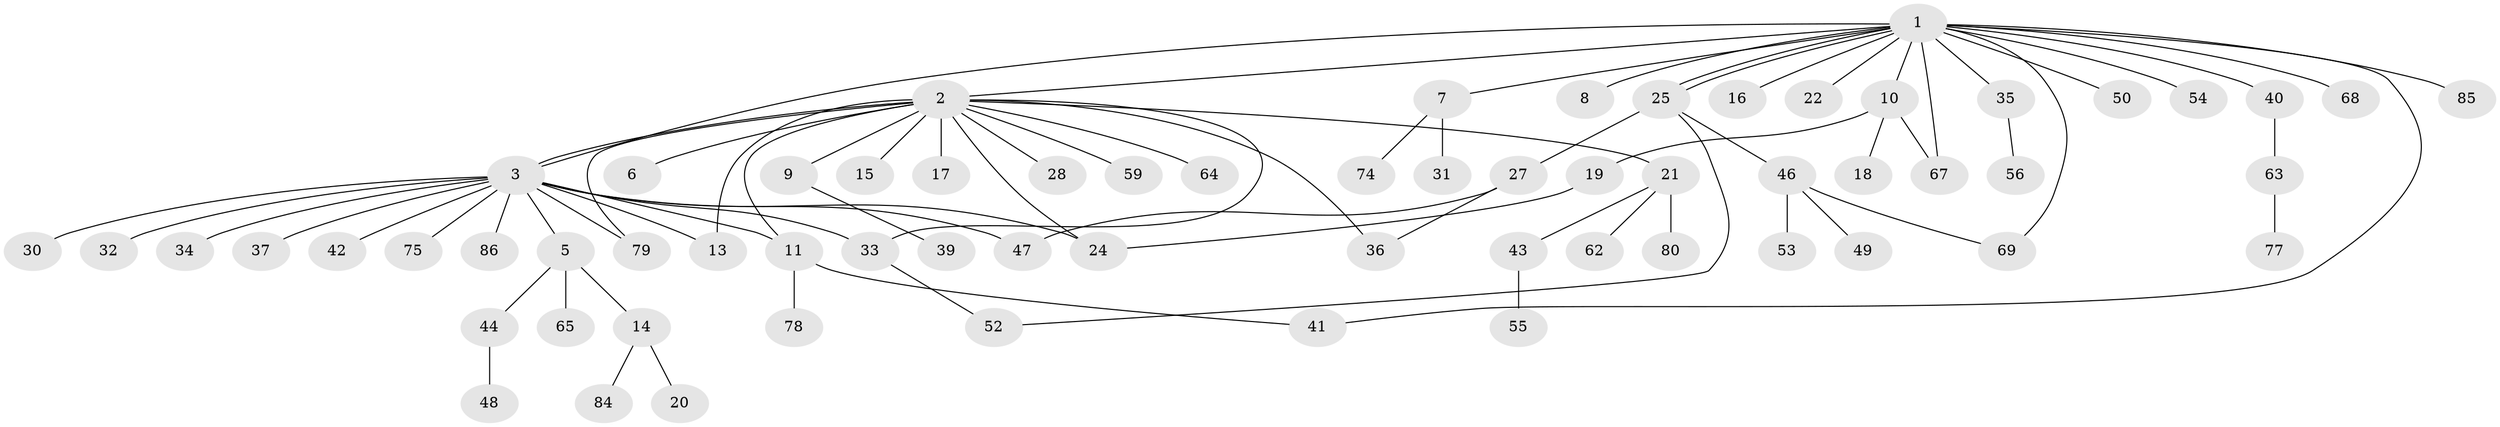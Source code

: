 // original degree distribution, {19: 0.011494252873563218, 13: 0.011494252873563218, 15: 0.011494252873563218, 6: 0.011494252873563218, 5: 0.04597701149425287, 1: 0.5517241379310345, 3: 0.12643678160919541, 4: 0.04597701149425287, 2: 0.1839080459770115}
// Generated by graph-tools (version 1.1) at 2025/41/03/06/25 10:41:48]
// undirected, 65 vertices, 78 edges
graph export_dot {
graph [start="1"]
  node [color=gray90,style=filled];
  1 [super="+83"];
  2 [super="+4"];
  3 [super="+12"];
  5 [super="+72"];
  6;
  7 [super="+26"];
  8;
  9 [super="+60"];
  10 [super="+38"];
  11 [super="+29"];
  13 [super="+73"];
  14 [super="+23"];
  15;
  16;
  17;
  18;
  19;
  20;
  21 [super="+71"];
  22;
  24 [super="+81"];
  25;
  27 [super="+58"];
  28;
  30;
  31;
  32;
  33 [super="+45"];
  34;
  35 [super="+57"];
  36;
  37;
  39 [super="+66"];
  40 [super="+82"];
  41;
  42;
  43;
  44 [super="+70"];
  46 [super="+51"];
  47;
  48;
  49;
  50;
  52;
  53;
  54;
  55 [super="+61"];
  56;
  59;
  62;
  63;
  64;
  65;
  67 [super="+76"];
  68;
  69;
  74;
  75;
  77 [super="+87"];
  78;
  79;
  80;
  84;
  85;
  86;
  1 -- 2;
  1 -- 3;
  1 -- 7;
  1 -- 8;
  1 -- 10;
  1 -- 16;
  1 -- 22;
  1 -- 25;
  1 -- 25;
  1 -- 35;
  1 -- 40;
  1 -- 41;
  1 -- 50;
  1 -- 54;
  1 -- 67;
  1 -- 68;
  1 -- 69;
  1 -- 85;
  2 -- 3 [weight=2];
  2 -- 6;
  2 -- 9;
  2 -- 11;
  2 -- 13;
  2 -- 15;
  2 -- 21;
  2 -- 24;
  2 -- 36;
  2 -- 59;
  2 -- 79;
  2 -- 64;
  2 -- 17;
  2 -- 33;
  2 -- 28;
  3 -- 5;
  3 -- 32;
  3 -- 33;
  3 -- 34;
  3 -- 37;
  3 -- 42;
  3 -- 47;
  3 -- 75;
  3 -- 86;
  3 -- 13;
  3 -- 30;
  3 -- 79;
  3 -- 24;
  3 -- 11;
  5 -- 14;
  5 -- 44;
  5 -- 65;
  7 -- 31;
  7 -- 74;
  9 -- 39;
  10 -- 18;
  10 -- 19;
  10 -- 67;
  11 -- 78;
  11 -- 41;
  14 -- 20;
  14 -- 84;
  19 -- 24;
  21 -- 43;
  21 -- 62;
  21 -- 80;
  25 -- 27;
  25 -- 46;
  25 -- 52;
  27 -- 47;
  27 -- 36;
  33 -- 52;
  35 -- 56;
  40 -- 63;
  43 -- 55;
  44 -- 48;
  46 -- 49;
  46 -- 53;
  46 -- 69;
  63 -- 77;
}
